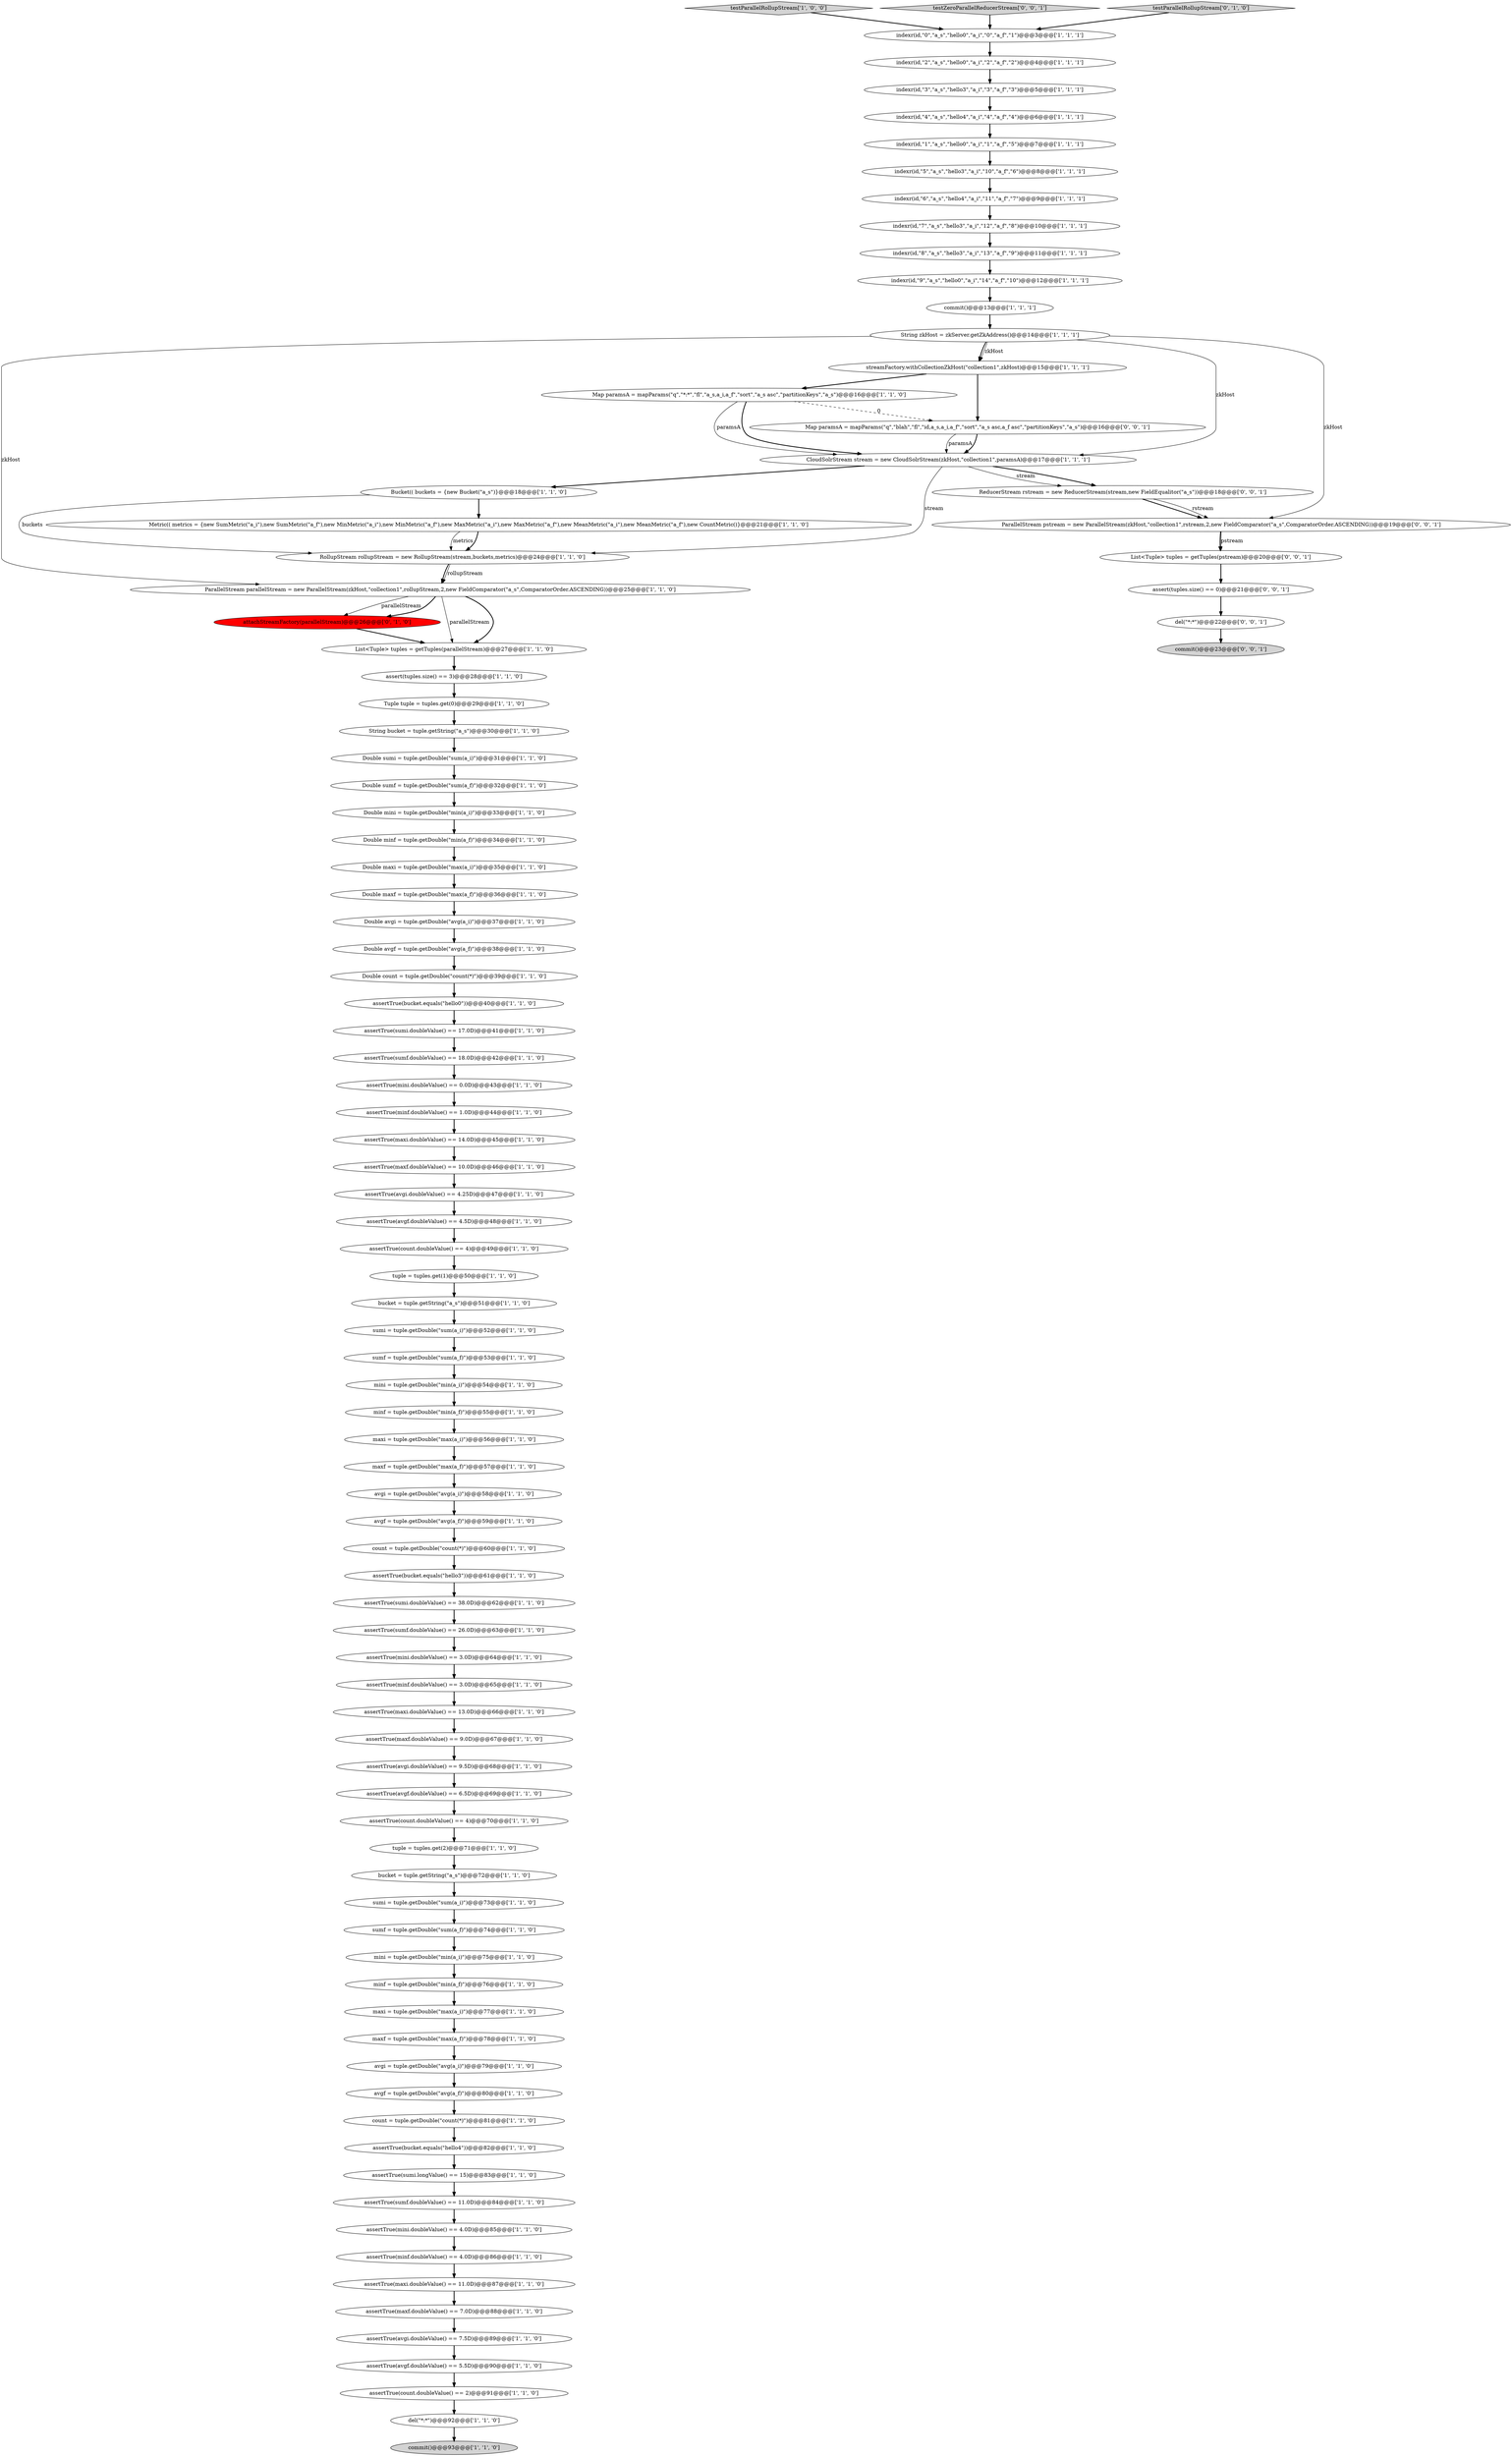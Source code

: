 digraph {
14 [style = filled, label = "String zkHost = zkServer.getZkAddress()@@@14@@@['1', '1', '1']", fillcolor = white, shape = ellipse image = "AAA0AAABBB1BBB"];
56 [style = filled, label = "sumf = tuple.getDouble(\"sum(a_f)\")@@@53@@@['1', '1', '0']", fillcolor = white, shape = ellipse image = "AAA0AAABBB1BBB"];
58 [style = filled, label = "streamFactory.withCollectionZkHost(\"collection1\",zkHost)@@@15@@@['1', '1', '1']", fillcolor = white, shape = ellipse image = "AAA0AAABBB1BBB"];
9 [style = filled, label = "Double minf = tuple.getDouble(\"min(a_f)\")@@@34@@@['1', '1', '0']", fillcolor = white, shape = ellipse image = "AAA0AAABBB1BBB"];
77 [style = filled, label = "assertTrue(bucket.equals(\"hello4\"))@@@82@@@['1', '1', '0']", fillcolor = white, shape = ellipse image = "AAA0AAABBB1BBB"];
17 [style = filled, label = "assertTrue(minf.doubleValue() == 4.0D)@@@86@@@['1', '1', '0']", fillcolor = white, shape = ellipse image = "AAA0AAABBB1BBB"];
68 [style = filled, label = "assertTrue(sumi.doubleValue() == 38.0D)@@@62@@@['1', '1', '0']", fillcolor = white, shape = ellipse image = "AAA0AAABBB1BBB"];
51 [style = filled, label = "maxf = tuple.getDouble(\"max(a_f)\")@@@78@@@['1', '1', '0']", fillcolor = white, shape = ellipse image = "AAA0AAABBB1BBB"];
54 [style = filled, label = "maxi = tuple.getDouble(\"max(a_i)\")@@@56@@@['1', '1', '0']", fillcolor = white, shape = ellipse image = "AAA0AAABBB1BBB"];
19 [style = filled, label = "assertTrue(minf.doubleValue() == 3.0D)@@@65@@@['1', '1', '0']", fillcolor = white, shape = ellipse image = "AAA0AAABBB1BBB"];
83 [style = filled, label = "sumf = tuple.getDouble(\"sum(a_f)\")@@@74@@@['1', '1', '0']", fillcolor = white, shape = ellipse image = "AAA0AAABBB1BBB"];
64 [style = filled, label = "avgf = tuple.getDouble(\"avg(a_f)\")@@@59@@@['1', '1', '0']", fillcolor = white, shape = ellipse image = "AAA0AAABBB1BBB"];
8 [style = filled, label = "assert(tuples.size() == 3)@@@28@@@['1', '1', '0']", fillcolor = white, shape = ellipse image = "AAA0AAABBB1BBB"];
84 [style = filled, label = "mini = tuple.getDouble(\"min(a_i)\")@@@75@@@['1', '1', '0']", fillcolor = white, shape = ellipse image = "AAA0AAABBB1BBB"];
55 [style = filled, label = "assertTrue(avgf.doubleValue() == 4.5D)@@@48@@@['1', '1', '0']", fillcolor = white, shape = ellipse image = "AAA0AAABBB1BBB"];
12 [style = filled, label = "assertTrue(maxf.doubleValue() == 7.0D)@@@88@@@['1', '1', '0']", fillcolor = white, shape = ellipse image = "AAA0AAABBB1BBB"];
79 [style = filled, label = "assertTrue(maxf.doubleValue() == 10.0D)@@@46@@@['1', '1', '0']", fillcolor = white, shape = ellipse image = "AAA0AAABBB1BBB"];
22 [style = filled, label = "sumi = tuple.getDouble(\"sum(a_i)\")@@@52@@@['1', '1', '0']", fillcolor = white, shape = ellipse image = "AAA0AAABBB1BBB"];
40 [style = filled, label = "assertTrue(bucket.equals(\"hello3\"))@@@61@@@['1', '1', '0']", fillcolor = white, shape = ellipse image = "AAA0AAABBB1BBB"];
61 [style = filled, label = "assertTrue(sumi.doubleValue() == 17.0D)@@@41@@@['1', '1', '0']", fillcolor = white, shape = ellipse image = "AAA0AAABBB1BBB"];
52 [style = filled, label = "Tuple tuple = tuples.get(0)@@@29@@@['1', '1', '0']", fillcolor = white, shape = ellipse image = "AAA0AAABBB1BBB"];
38 [style = filled, label = "bucket = tuple.getString(\"a_s\")@@@72@@@['1', '1', '0']", fillcolor = white, shape = ellipse image = "AAA0AAABBB1BBB"];
69 [style = filled, label = "commit()@@@93@@@['1', '1', '0']", fillcolor = lightgray, shape = ellipse image = "AAA0AAABBB1BBB"];
94 [style = filled, label = "commit()@@@23@@@['0', '0', '1']", fillcolor = lightgray, shape = ellipse image = "AAA0AAABBB3BBB"];
3 [style = filled, label = "assertTrue(maxi.doubleValue() == 14.0D)@@@45@@@['1', '1', '0']", fillcolor = white, shape = ellipse image = "AAA0AAABBB1BBB"];
29 [style = filled, label = "Double mini = tuple.getDouble(\"min(a_i)\")@@@33@@@['1', '1', '0']", fillcolor = white, shape = ellipse image = "AAA0AAABBB1BBB"];
32 [style = filled, label = "indexr(id,\"1\",\"a_s\",\"hello0\",\"a_i\",\"1\",\"a_f\",\"5\")@@@7@@@['1', '1', '1']", fillcolor = white, shape = ellipse image = "AAA0AAABBB1BBB"];
6 [style = filled, label = "assertTrue(maxf.doubleValue() == 9.0D)@@@67@@@['1', '1', '0']", fillcolor = white, shape = ellipse image = "AAA0AAABBB1BBB"];
15 [style = filled, label = "assertTrue(sumf.doubleValue() == 11.0D)@@@84@@@['1', '1', '0']", fillcolor = white, shape = ellipse image = "AAA0AAABBB1BBB"];
35 [style = filled, label = "Metric(( metrics = {new SumMetric(\"a_i\"),new SumMetric(\"a_f\"),new MinMetric(\"a_i\"),new MinMetric(\"a_f\"),new MaxMetric(\"a_i\"),new MaxMetric(\"a_f\"),new MeanMetric(\"a_i\"),new MeanMetric(\"a_f\"),new CountMetric()}@@@21@@@['1', '1', '0']", fillcolor = white, shape = ellipse image = "AAA0AAABBB1BBB"];
10 [style = filled, label = "assertTrue(sumf.doubleValue() == 26.0D)@@@63@@@['1', '1', '0']", fillcolor = white, shape = ellipse image = "AAA0AAABBB1BBB"];
2 [style = filled, label = "assertTrue(minf.doubleValue() == 1.0D)@@@44@@@['1', '1', '0']", fillcolor = white, shape = ellipse image = "AAA0AAABBB1BBB"];
48 [style = filled, label = "minf = tuple.getDouble(\"min(a_f)\")@@@76@@@['1', '1', '0']", fillcolor = white, shape = ellipse image = "AAA0AAABBB1BBB"];
30 [style = filled, label = "Bucket(( buckets = {new Bucket(\"a_s\")}@@@18@@@['1', '1', '0']", fillcolor = white, shape = ellipse image = "AAA0AAABBB1BBB"];
73 [style = filled, label = "tuple = tuples.get(1)@@@50@@@['1', '1', '0']", fillcolor = white, shape = ellipse image = "AAA0AAABBB1BBB"];
67 [style = filled, label = "testParallelRollupStream['1', '0', '0']", fillcolor = lightgray, shape = diamond image = "AAA0AAABBB1BBB"];
80 [style = filled, label = "assertTrue(avgf.doubleValue() == 5.5D)@@@90@@@['1', '1', '0']", fillcolor = white, shape = ellipse image = "AAA0AAABBB1BBB"];
7 [style = filled, label = "tuple = tuples.get(2)@@@71@@@['1', '1', '0']", fillcolor = white, shape = ellipse image = "AAA0AAABBB1BBB"];
16 [style = filled, label = "assertTrue(count.doubleValue() == 2)@@@91@@@['1', '1', '0']", fillcolor = white, shape = ellipse image = "AAA0AAABBB1BBB"];
65 [style = filled, label = "RollupStream rollupStream = new RollupStream(stream,buckets,metrics)@@@24@@@['1', '1', '0']", fillcolor = white, shape = ellipse image = "AAA0AAABBB1BBB"];
75 [style = filled, label = "commit()@@@13@@@['1', '1', '1']", fillcolor = white, shape = ellipse image = "AAA0AAABBB1BBB"];
20 [style = filled, label = "avgi = tuple.getDouble(\"avg(a_i)\")@@@79@@@['1', '1', '0']", fillcolor = white, shape = ellipse image = "AAA0AAABBB1BBB"];
41 [style = filled, label = "assertTrue(mini.doubleValue() == 4.0D)@@@85@@@['1', '1', '0']", fillcolor = white, shape = ellipse image = "AAA0AAABBB1BBB"];
89 [style = filled, label = "ParallelStream pstream = new ParallelStream(zkHost,\"collection1\",rstream,2,new FieldComparator(\"a_s\",ComparatorOrder.ASCENDING))@@@19@@@['0', '0', '1']", fillcolor = white, shape = ellipse image = "AAA0AAABBB3BBB"];
31 [style = filled, label = "assertTrue(count.doubleValue() == 4)@@@49@@@['1', '1', '0']", fillcolor = white, shape = ellipse image = "AAA0AAABBB1BBB"];
62 [style = filled, label = "assertTrue(maxi.doubleValue() == 11.0D)@@@87@@@['1', '1', '0']", fillcolor = white, shape = ellipse image = "AAA0AAABBB1BBB"];
91 [style = filled, label = "testZeroParallelReducerStream['0', '0', '1']", fillcolor = lightgray, shape = diamond image = "AAA0AAABBB3BBB"];
34 [style = filled, label = "Double avgi = tuple.getDouble(\"avg(a_i)\")@@@37@@@['1', '1', '0']", fillcolor = white, shape = ellipse image = "AAA0AAABBB1BBB"];
26 [style = filled, label = "indexr(id,\"7\",\"a_s\",\"hello3\",\"a_i\",\"12\",\"a_f\",\"8\")@@@10@@@['1', '1', '1']", fillcolor = white, shape = ellipse image = "AAA0AAABBB1BBB"];
33 [style = filled, label = "Map paramsA = mapParams(\"q\",\"*:*\",\"fl\",\"a_s,a_i,a_f\",\"sort\",\"a_s asc\",\"partitionKeys\",\"a_s\")@@@16@@@['1', '1', '0']", fillcolor = white, shape = ellipse image = "AAA0AAABBB1BBB"];
76 [style = filled, label = "count = tuple.getDouble(\"count(*)\")@@@81@@@['1', '1', '0']", fillcolor = white, shape = ellipse image = "AAA0AAABBB1BBB"];
72 [style = filled, label = "assertTrue(bucket.equals(\"hello0\"))@@@40@@@['1', '1', '0']", fillcolor = white, shape = ellipse image = "AAA0AAABBB1BBB"];
25 [style = filled, label = "indexr(id,\"3\",\"a_s\",\"hello3\",\"a_i\",\"3\",\"a_f\",\"3\")@@@5@@@['1', '1', '1']", fillcolor = white, shape = ellipse image = "AAA0AAABBB1BBB"];
36 [style = filled, label = "Double maxf = tuple.getDouble(\"max(a_f)\")@@@36@@@['1', '1', '0']", fillcolor = white, shape = ellipse image = "AAA0AAABBB1BBB"];
93 [style = filled, label = "assert(tuples.size() == 0)@@@21@@@['0', '0', '1']", fillcolor = white, shape = ellipse image = "AAA0AAABBB3BBB"];
43 [style = filled, label = "bucket = tuple.getString(\"a_s\")@@@51@@@['1', '1', '0']", fillcolor = white, shape = ellipse image = "AAA0AAABBB1BBB"];
18 [style = filled, label = "Double maxi = tuple.getDouble(\"max(a_i)\")@@@35@@@['1', '1', '0']", fillcolor = white, shape = ellipse image = "AAA0AAABBB1BBB"];
88 [style = filled, label = "testParallelRollupStream['0', '1', '0']", fillcolor = lightgray, shape = diamond image = "AAA0AAABBB2BBB"];
78 [style = filled, label = "Double avgf = tuple.getDouble(\"avg(a_f)\")@@@38@@@['1', '1', '0']", fillcolor = white, shape = ellipse image = "AAA0AAABBB1BBB"];
27 [style = filled, label = "indexr(id,\"6\",\"a_s\",\"hello4\",\"a_i\",\"11\",\"a_f\",\"7\")@@@9@@@['1', '1', '1']", fillcolor = white, shape = ellipse image = "AAA0AAABBB1BBB"];
24 [style = filled, label = "maxf = tuple.getDouble(\"max(a_f)\")@@@57@@@['1', '1', '0']", fillcolor = white, shape = ellipse image = "AAA0AAABBB1BBB"];
95 [style = filled, label = "Map paramsA = mapParams(\"q\",\"blah\",\"fl\",\"id,a_s,a_i,a_f\",\"sort\",\"a_s asc,a_f asc\",\"partitionKeys\",\"a_s\")@@@16@@@['0', '0', '1']", fillcolor = white, shape = ellipse image = "AAA0AAABBB3BBB"];
63 [style = filled, label = "assertTrue(mini.doubleValue() == 0.0D)@@@43@@@['1', '1', '0']", fillcolor = white, shape = ellipse image = "AAA0AAABBB1BBB"];
81 [style = filled, label = "avgf = tuple.getDouble(\"avg(a_f)\")@@@80@@@['1', '1', '0']", fillcolor = white, shape = ellipse image = "AAA0AAABBB1BBB"];
90 [style = filled, label = "List<Tuple> tuples = getTuples(pstream)@@@20@@@['0', '0', '1']", fillcolor = white, shape = ellipse image = "AAA0AAABBB3BBB"];
47 [style = filled, label = "sumi = tuple.getDouble(\"sum(a_i)\")@@@73@@@['1', '1', '0']", fillcolor = white, shape = ellipse image = "AAA0AAABBB1BBB"];
1 [style = filled, label = "List<Tuple> tuples = getTuples(parallelStream)@@@27@@@['1', '1', '0']", fillcolor = white, shape = ellipse image = "AAA0AAABBB1BBB"];
49 [style = filled, label = "indexr(id,\"2\",\"a_s\",\"hello0\",\"a_i\",\"2\",\"a_f\",\"2\")@@@4@@@['1', '1', '1']", fillcolor = white, shape = ellipse image = "AAA0AAABBB1BBB"];
59 [style = filled, label = "indexr(id,\"8\",\"a_s\",\"hello3\",\"a_i\",\"13\",\"a_f\",\"9\")@@@11@@@['1', '1', '1']", fillcolor = white, shape = ellipse image = "AAA0AAABBB1BBB"];
28 [style = filled, label = "indexr(id,\"5\",\"a_s\",\"hello3\",\"a_i\",\"10\",\"a_f\",\"6\")@@@8@@@['1', '1', '1']", fillcolor = white, shape = ellipse image = "AAA0AAABBB1BBB"];
82 [style = filled, label = "mini = tuple.getDouble(\"min(a_i)\")@@@54@@@['1', '1', '0']", fillcolor = white, shape = ellipse image = "AAA0AAABBB1BBB"];
86 [style = filled, label = "assertTrue(count.doubleValue() == 4)@@@70@@@['1', '1', '0']", fillcolor = white, shape = ellipse image = "AAA0AAABBB1BBB"];
92 [style = filled, label = "ReducerStream rstream = new ReducerStream(stream,new FieldEqualitor(\"a_s\"))@@@18@@@['0', '0', '1']", fillcolor = white, shape = ellipse image = "AAA0AAABBB3BBB"];
53 [style = filled, label = "ParallelStream parallelStream = new ParallelStream(zkHost,\"collection1\",rollupStream,2,new FieldComparator(\"a_s\",ComparatorOrder.ASCENDING))@@@25@@@['1', '1', '0']", fillcolor = white, shape = ellipse image = "AAA0AAABBB1BBB"];
42 [style = filled, label = "minf = tuple.getDouble(\"min(a_f)\")@@@55@@@['1', '1', '0']", fillcolor = white, shape = ellipse image = "AAA0AAABBB1BBB"];
0 [style = filled, label = "Double sumi = tuple.getDouble(\"sum(a_i)\")@@@31@@@['1', '1', '0']", fillcolor = white, shape = ellipse image = "AAA0AAABBB1BBB"];
60 [style = filled, label = "assertTrue(avgi.doubleValue() == 9.5D)@@@68@@@['1', '1', '0']", fillcolor = white, shape = ellipse image = "AAA0AAABBB1BBB"];
57 [style = filled, label = "maxi = tuple.getDouble(\"max(a_i)\")@@@77@@@['1', '1', '0']", fillcolor = white, shape = ellipse image = "AAA0AAABBB1BBB"];
37 [style = filled, label = "assertTrue(sumi.longValue() == 15)@@@83@@@['1', '1', '0']", fillcolor = white, shape = ellipse image = "AAA0AAABBB1BBB"];
96 [style = filled, label = "del(\"*:*\")@@@22@@@['0', '0', '1']", fillcolor = white, shape = ellipse image = "AAA0AAABBB3BBB"];
21 [style = filled, label = "Double count = tuple.getDouble(\"count(*)\")@@@39@@@['1', '1', '0']", fillcolor = white, shape = ellipse image = "AAA0AAABBB1BBB"];
44 [style = filled, label = "Double sumf = tuple.getDouble(\"sum(a_f)\")@@@32@@@['1', '1', '0']", fillcolor = white, shape = ellipse image = "AAA0AAABBB1BBB"];
45 [style = filled, label = "avgi = tuple.getDouble(\"avg(a_i)\")@@@58@@@['1', '1', '0']", fillcolor = white, shape = ellipse image = "AAA0AAABBB1BBB"];
50 [style = filled, label = "assertTrue(sumf.doubleValue() == 18.0D)@@@42@@@['1', '1', '0']", fillcolor = white, shape = ellipse image = "AAA0AAABBB1BBB"];
66 [style = filled, label = "CloudSolrStream stream = new CloudSolrStream(zkHost,\"collection1\",paramsA)@@@17@@@['1', '1', '1']", fillcolor = white, shape = ellipse image = "AAA0AAABBB1BBB"];
46 [style = filled, label = "count = tuple.getDouble(\"count(*)\")@@@60@@@['1', '1', '0']", fillcolor = white, shape = ellipse image = "AAA0AAABBB1BBB"];
4 [style = filled, label = "indexr(id,\"9\",\"a_s\",\"hello0\",\"a_i\",\"14\",\"a_f\",\"10\")@@@12@@@['1', '1', '1']", fillcolor = white, shape = ellipse image = "AAA0AAABBB1BBB"];
85 [style = filled, label = "assertTrue(avgi.doubleValue() == 7.5D)@@@89@@@['1', '1', '0']", fillcolor = white, shape = ellipse image = "AAA0AAABBB1BBB"];
13 [style = filled, label = "del(\"*:*\")@@@92@@@['1', '1', '0']", fillcolor = white, shape = ellipse image = "AAA0AAABBB1BBB"];
74 [style = filled, label = "assertTrue(avgf.doubleValue() == 6.5D)@@@69@@@['1', '1', '0']", fillcolor = white, shape = ellipse image = "AAA0AAABBB1BBB"];
87 [style = filled, label = "attachStreamFactory(parallelStream)@@@26@@@['0', '1', '0']", fillcolor = red, shape = ellipse image = "AAA1AAABBB2BBB"];
39 [style = filled, label = "indexr(id,\"0\",\"a_s\",\"hello0\",\"a_i\",\"0\",\"a_f\",\"1\")@@@3@@@['1', '1', '1']", fillcolor = white, shape = ellipse image = "AAA0AAABBB1BBB"];
23 [style = filled, label = "assertTrue(maxi.doubleValue() == 13.0D)@@@66@@@['1', '1', '0']", fillcolor = white, shape = ellipse image = "AAA0AAABBB1BBB"];
70 [style = filled, label = "indexr(id,\"4\",\"a_s\",\"hello4\",\"a_i\",\"4\",\"a_f\",\"4\")@@@6@@@['1', '1', '1']", fillcolor = white, shape = ellipse image = "AAA0AAABBB1BBB"];
5 [style = filled, label = "String bucket = tuple.getString(\"a_s\")@@@30@@@['1', '1', '0']", fillcolor = white, shape = ellipse image = "AAA0AAABBB1BBB"];
71 [style = filled, label = "assertTrue(avgi.doubleValue() == 4.25D)@@@47@@@['1', '1', '0']", fillcolor = white, shape = ellipse image = "AAA0AAABBB1BBB"];
11 [style = filled, label = "assertTrue(mini.doubleValue() == 3.0D)@@@64@@@['1', '1', '0']", fillcolor = white, shape = ellipse image = "AAA0AAABBB1BBB"];
86->7 [style = bold, label=""];
83->84 [style = bold, label=""];
67->39 [style = bold, label=""];
68->10 [style = bold, label=""];
14->89 [style = solid, label="zkHost"];
53->1 [style = solid, label="parallelStream"];
84->48 [style = bold, label=""];
37->15 [style = bold, label=""];
4->75 [style = bold, label=""];
89->90 [style = solid, label="pstream"];
78->21 [style = bold, label=""];
21->72 [style = bold, label=""];
66->65 [style = solid, label="stream"];
5->0 [style = bold, label=""];
20->81 [style = bold, label=""];
39->49 [style = bold, label=""];
70->32 [style = bold, label=""];
15->41 [style = bold, label=""];
77->37 [style = bold, label=""];
66->92 [style = solid, label="stream"];
55->31 [style = bold, label=""];
45->64 [style = bold, label=""];
50->63 [style = bold, label=""];
13->69 [style = bold, label=""];
30->65 [style = solid, label="buckets"];
10->11 [style = bold, label=""];
93->96 [style = bold, label=""];
73->43 [style = bold, label=""];
57->51 [style = bold, label=""];
95->66 [style = solid, label="paramsA"];
33->95 [style = dashed, label="0"];
63->2 [style = bold, label=""];
59->4 [style = bold, label=""];
53->87 [style = solid, label="parallelStream"];
60->74 [style = bold, label=""];
71->55 [style = bold, label=""];
49->25 [style = bold, label=""];
52->5 [style = bold, label=""];
72->61 [style = bold, label=""];
80->16 [style = bold, label=""];
43->22 [style = bold, label=""];
17->62 [style = bold, label=""];
53->87 [style = bold, label=""];
74->86 [style = bold, label=""];
38->47 [style = bold, label=""];
66->30 [style = bold, label=""];
56->82 [style = bold, label=""];
0->44 [style = bold, label=""];
65->53 [style = bold, label=""];
46->40 [style = bold, label=""];
35->65 [style = solid, label="metrics"];
85->80 [style = bold, label=""];
27->26 [style = bold, label=""];
16->13 [style = bold, label=""];
1->8 [style = bold, label=""];
88->39 [style = bold, label=""];
25->70 [style = bold, label=""];
92->89 [style = bold, label=""];
44->29 [style = bold, label=""];
14->66 [style = solid, label="zkHost"];
2->3 [style = bold, label=""];
96->94 [style = bold, label=""];
91->39 [style = bold, label=""];
14->58 [style = bold, label=""];
8->52 [style = bold, label=""];
51->20 [style = bold, label=""];
24->45 [style = bold, label=""];
92->89 [style = solid, label="rstream"];
34->78 [style = bold, label=""];
3->79 [style = bold, label=""];
54->24 [style = bold, label=""];
9->18 [style = bold, label=""];
30->35 [style = bold, label=""];
82->42 [style = bold, label=""];
23->6 [style = bold, label=""];
47->83 [style = bold, label=""];
40->68 [style = bold, label=""];
65->53 [style = solid, label="rollupStream"];
53->1 [style = bold, label=""];
79->71 [style = bold, label=""];
26->59 [style = bold, label=""];
36->34 [style = bold, label=""];
33->66 [style = bold, label=""];
22->56 [style = bold, label=""];
90->93 [style = bold, label=""];
48->57 [style = bold, label=""];
14->58 [style = solid, label="zkHost"];
75->14 [style = bold, label=""];
29->9 [style = bold, label=""];
76->77 [style = bold, label=""];
66->92 [style = bold, label=""];
87->1 [style = bold, label=""];
18->36 [style = bold, label=""];
33->66 [style = solid, label="paramsA"];
64->46 [style = bold, label=""];
11->19 [style = bold, label=""];
14->53 [style = solid, label="zkHost"];
12->85 [style = bold, label=""];
58->33 [style = bold, label=""];
7->38 [style = bold, label=""];
41->17 [style = bold, label=""];
35->65 [style = bold, label=""];
6->60 [style = bold, label=""];
62->12 [style = bold, label=""];
19->23 [style = bold, label=""];
81->76 [style = bold, label=""];
61->50 [style = bold, label=""];
89->90 [style = bold, label=""];
28->27 [style = bold, label=""];
42->54 [style = bold, label=""];
58->95 [style = bold, label=""];
32->28 [style = bold, label=""];
31->73 [style = bold, label=""];
95->66 [style = bold, label=""];
}
